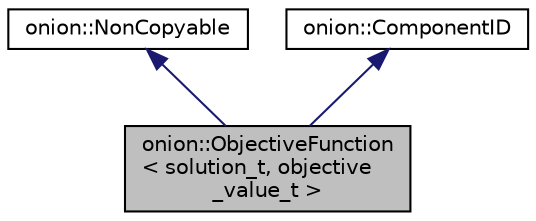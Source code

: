 digraph "onion::ObjectiveFunction&lt; solution_t, objective_value_t &gt;"
{
 // LATEX_PDF_SIZE
  edge [fontname="Helvetica",fontsize="10",labelfontname="Helvetica",labelfontsize="10"];
  node [fontname="Helvetica",fontsize="10",shape=record];
  Node1 [label="onion::ObjectiveFunction\l\< solution_t, objective\l_value_t \>",height=0.2,width=0.4,color="black", fillcolor="grey75", style="filled", fontcolor="black",tooltip="Abstract Data Type that defines the ObjectiveFuntion component."];
  Node2 -> Node1 [dir="back",color="midnightblue",fontsize="10",style="solid",fontname="Helvetica"];
  Node2 [label="onion::NonCopyable",height=0.2,width=0.4,color="black", fillcolor="white", style="filled",URL="$classonion_1_1_non_copyable.html",tooltip="Class to make other classes non-copyable."];
  Node3 -> Node1 [dir="back",color="midnightblue",fontsize="10",style="solid",fontname="Helvetica"];
  Node3 [label="onion::ComponentID",height=0.2,width=0.4,color="black", fillcolor="white", style="filled",URL="$classonion_1_1_component_i_d.html",tooltip="Base class used to identify concrete implementations of the Onion basic components."];
}
